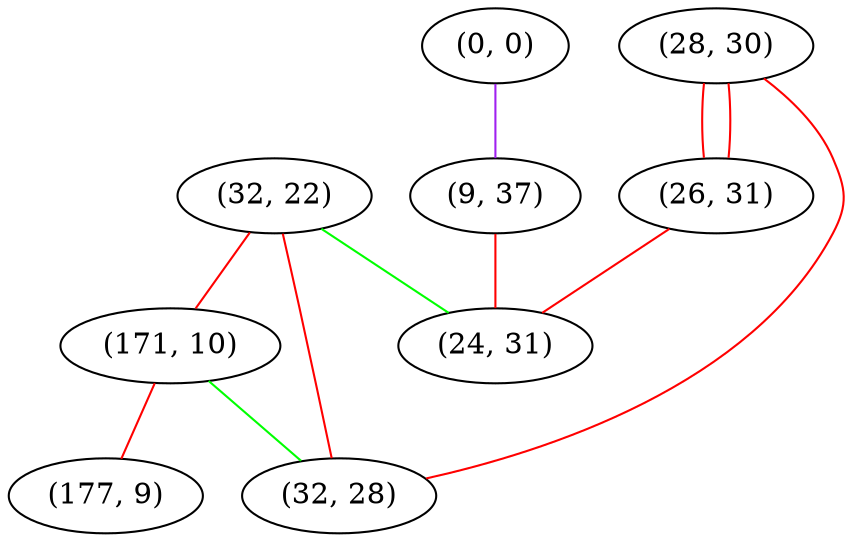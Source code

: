 graph "" {
"(32, 22)";
"(171, 10)";
"(0, 0)";
"(28, 30)";
"(26, 31)";
"(177, 9)";
"(9, 37)";
"(24, 31)";
"(32, 28)";
"(32, 22)" -- "(171, 10)"  [color=red, key=0, weight=1];
"(32, 22)" -- "(24, 31)"  [color=green, key=0, weight=2];
"(32, 22)" -- "(32, 28)"  [color=red, key=0, weight=1];
"(171, 10)" -- "(177, 9)"  [color=red, key=0, weight=1];
"(171, 10)" -- "(32, 28)"  [color=green, key=0, weight=2];
"(0, 0)" -- "(9, 37)"  [color=purple, key=0, weight=4];
"(28, 30)" -- "(26, 31)"  [color=red, key=0, weight=1];
"(28, 30)" -- "(26, 31)"  [color=red, key=1, weight=1];
"(28, 30)" -- "(32, 28)"  [color=red, key=0, weight=1];
"(26, 31)" -- "(24, 31)"  [color=red, key=0, weight=1];
"(9, 37)" -- "(24, 31)"  [color=red, key=0, weight=1];
}
